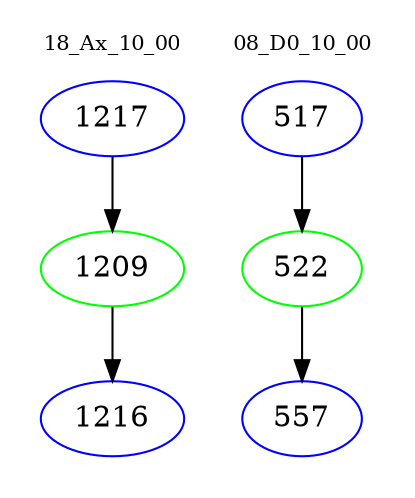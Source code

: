 digraph{
subgraph cluster_0 {
color = white
label = "18_Ax_10_00";
fontsize=10;
T0_1217 [label="1217", color="blue"]
T0_1217 -> T0_1209 [color="black"]
T0_1209 [label="1209", color="green"]
T0_1209 -> T0_1216 [color="black"]
T0_1216 [label="1216", color="blue"]
}
subgraph cluster_1 {
color = white
label = "08_D0_10_00";
fontsize=10;
T1_517 [label="517", color="blue"]
T1_517 -> T1_522 [color="black"]
T1_522 [label="522", color="green"]
T1_522 -> T1_557 [color="black"]
T1_557 [label="557", color="blue"]
}
}
